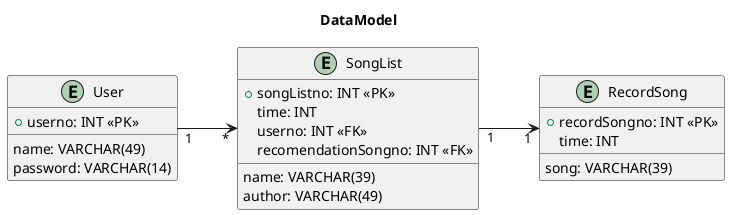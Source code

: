 @startuml

left to right direction 
title DataModel

entity User {
+userno: INT <<PK>>
name: VARCHAR(49)
password: VARCHAR(14)
}

entity SongList {
+songListno: INT <<PK>>
name: VARCHAR(39)
time: INT
author: VARCHAR(49)
userno: INT <<FK>>
recomendationSongno: INT <<FK>>
}

entity RecordSong {
+recordSongno: INT <<PK>>
song: VARCHAR(39)
time: INT
}

User "1" --> "*" SongList
SongList "1" --> "1" RecordSong 

@enduml
